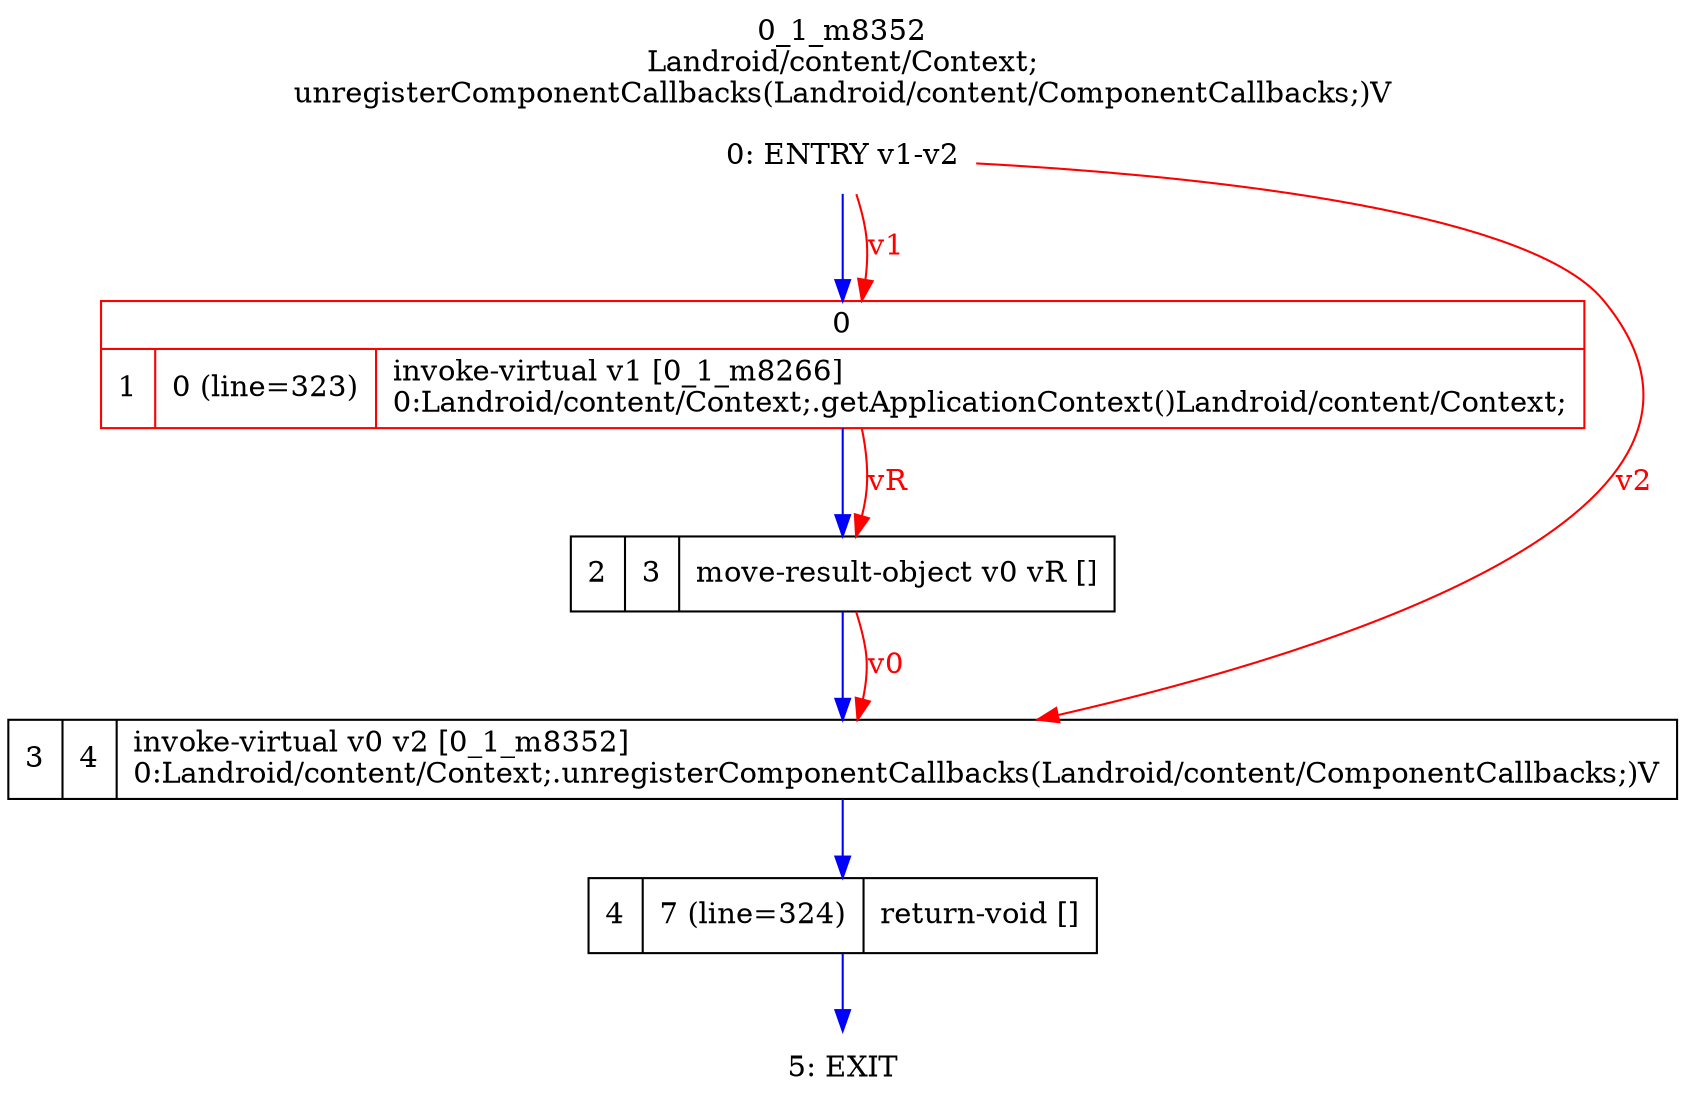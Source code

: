 digraph G {
rankdir=UD;
labelloc=t;
label="0_1_m8352\nLandroid/content/Context;
unregisterComponentCallbacks(Landroid/content/ComponentCallbacks;)V";
0[label="0: ENTRY v1-v2",shape=plaintext];
1[label="{0|{1|0 (line=323)|invoke-virtual v1 [0_1_m8266]\l0:Landroid/content/Context;.getApplicationContext()Landroid/content/Context;\l}}",shape=record,URL="0_1_m8266.dot", color=red];
2[label="2|3|move-result-object v0 vR []\l",shape=record];
3[label="3|4|invoke-virtual v0 v2 [0_1_m8352]\l0:Landroid/content/Context;.unregisterComponentCallbacks(Landroid/content/ComponentCallbacks;)V\l",shape=record,URL="0_1_m8352.dot"];
4[label="4|7 (line=324)|return-void []\l",shape=record];
5[label="5: EXIT",shape=plaintext];
0->1 [color=blue, fontcolor=blue,weight=100, taillabel=""];
1->2 [color=blue, fontcolor=blue,weight=100, taillabel=""];
2->3 [color=blue, fontcolor=blue,weight=100, taillabel=""];
3->4 [color=blue, fontcolor=blue,weight=100, taillabel=""];
4->5 [color=blue, fontcolor=blue,weight=100, taillabel=""];
0->1 [color=red, fontcolor=red, label="v1"];
1->2 [color=red, fontcolor=red, label="vR"];
0->3 [color=red, fontcolor=red, label="v2"];
2->3 [color=red, fontcolor=red, label="v0"];
}
